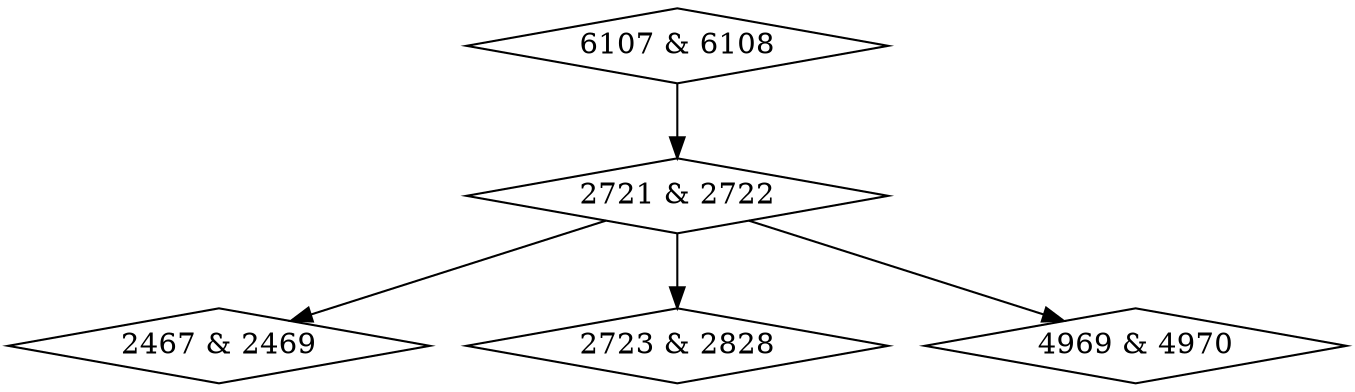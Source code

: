 digraph {
0 [label = "2467 & 2469", shape = diamond];
1 [label = "2721 & 2722", shape = diamond];
2 [label = "2723 & 2828", shape = diamond];
3 [label = "4969 & 4970", shape = diamond];
4 [label = "6107 & 6108", shape = diamond];
1->0;
1->2;
1->3;
4->1;
}
